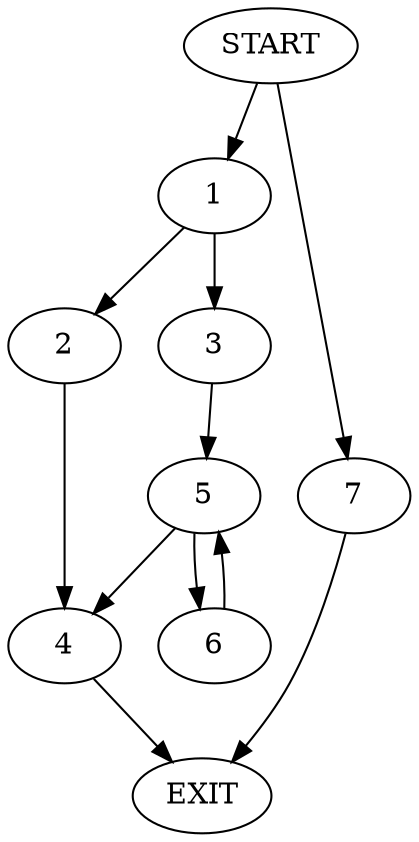 digraph {
0 [label="START"]
8 [label="EXIT"]
0 -> 1
1 -> 2
1 -> 3
2 -> 4
3 -> 5
4 -> 8
5 -> 4
5 -> 6
6 -> 5
0 -> 7
7 -> 8
}
